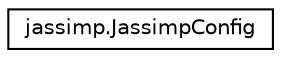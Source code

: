 digraph "Graphical Class Hierarchy"
{
  edge [fontname="Helvetica",fontsize="10",labelfontname="Helvetica",labelfontsize="10"];
  node [fontname="Helvetica",fontsize="10",shape=record];
  rankdir="LR";
  Node1 [label="jassimp.JassimpConfig",height=0.2,width=0.4,color="black", fillcolor="white", style="filled",URL="$classjassimp_1_1_jassimp_config.html"];
}
